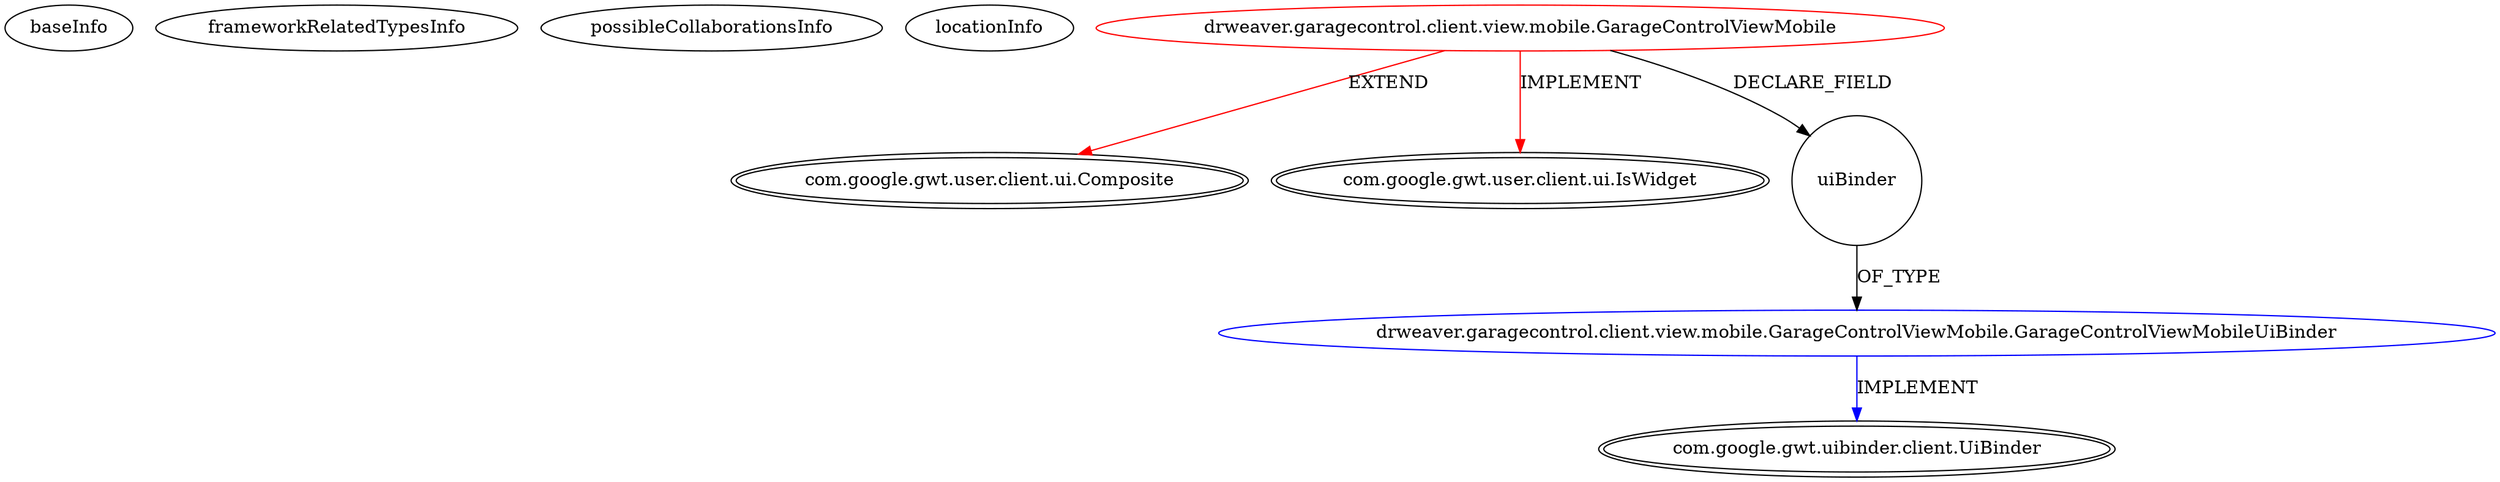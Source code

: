 digraph {
baseInfo[graphId=1309,category="extension_graph",isAnonymous=false,possibleRelation=true]
frameworkRelatedTypesInfo[0="com.google.gwt.user.client.ui.Composite",1="com.google.gwt.user.client.ui.IsWidget"]
possibleCollaborationsInfo[0="1309~FIELD_DECLARATION-~com.google.gwt.user.client.ui.Composite com.google.gwt.user.client.ui.IsWidget ~com.google.gwt.uibinder.client.UiBinder ~false~false"]
locationInfo[projectName="drweaver-gwt_garage_control",filePath="/drweaver-gwt_garage_control/gwt_garage_control-master/src/drweaver/garagecontrol/client/view/mobile/GarageControlViewMobile.java",contextSignature="GarageControlViewMobile",graphId="1309"]
0[label="drweaver.garagecontrol.client.view.mobile.GarageControlViewMobile",vertexType="ROOT_CLIENT_CLASS_DECLARATION",isFrameworkType=false,color=red]
1[label="com.google.gwt.user.client.ui.Composite",vertexType="FRAMEWORK_CLASS_TYPE",isFrameworkType=true,peripheries=2]
2[label="com.google.gwt.user.client.ui.IsWidget",vertexType="FRAMEWORK_INTERFACE_TYPE",isFrameworkType=true,peripheries=2]
3[label="uiBinder",vertexType="FIELD_DECLARATION",isFrameworkType=false,shape=circle]
4[label="drweaver.garagecontrol.client.view.mobile.GarageControlViewMobile.GarageControlViewMobileUiBinder",vertexType="REFERENCE_CLIENT_CLASS_DECLARATION",isFrameworkType=false,color=blue]
5[label="com.google.gwt.uibinder.client.UiBinder",vertexType="FRAMEWORK_INTERFACE_TYPE",isFrameworkType=true,peripheries=2]
0->1[label="EXTEND",color=red]
0->2[label="IMPLEMENT",color=red]
0->3[label="DECLARE_FIELD"]
4->5[label="IMPLEMENT",color=blue]
3->4[label="OF_TYPE"]
}
